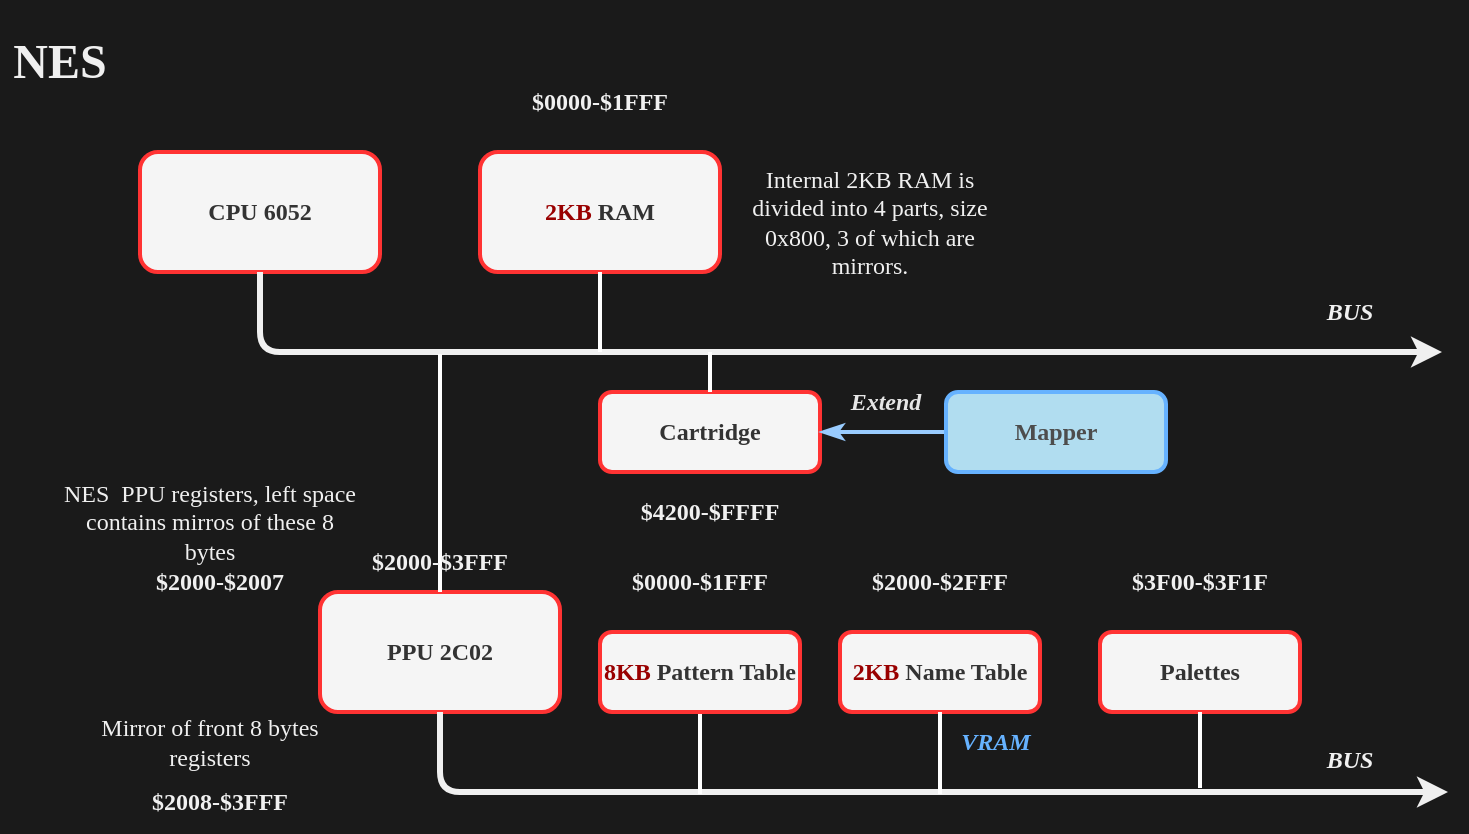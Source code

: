 <mxfile>
    <diagram id="kyc4bT2bTeYtw7wpFhy_" name="Page-1">
        <mxGraphModel dx="1149" dy="899" grid="0" gridSize="10" guides="1" tooltips="1" connect="1" arrows="1" fold="1" page="1" pageScale="1" pageWidth="827" pageHeight="583" background="#1A1A1A" math="0" shadow="0">
            <root>
                <mxCell id="0"/>
                <mxCell id="1" parent="0"/>
                <mxCell id="2" value="CPU 6052" style="whiteSpace=wrap;html=1;fontFamily=Verdana;fontStyle=1;labelBackgroundColor=none;rounded=1;glass=0;shadow=0;fillColor=#f5f5f5;strokeColor=#FF3333;fillStyle=solid;fontColor=#333333;labelBorderColor=none;strokeWidth=2;" parent="1" vertex="1">
                    <mxGeometry x="110" y="120" width="120" height="60" as="geometry"/>
                </mxCell>
                <mxCell id="3" value="&lt;h1&gt;&lt;b&gt;NES&lt;/b&gt;&lt;/h1&gt;" style="text;align=center;html=1;verticalAlign=middle;whiteSpace=wrap;rounded=0;shadow=0;glass=0;labelBackgroundColor=none;sketch=0;fontFamily=Verdana;fillColor=none;fontColor=#F0F0F0;" parent="1" vertex="1">
                    <mxGeometry x="40" y="60" width="60" height="30" as="geometry"/>
                </mxCell>
                <mxCell id="4" value="" style="orthogonalLoop=1;jettySize=auto;html=1;fontFamily=Verdana;endArrow=none;endFill=0;edgeStyle=orthogonalEdgeStyle;entryX=0.5;entryY=1;entryDx=0;entryDy=0;startArrow=classic;startFill=1;strokeColor=#F0F0F0;strokeWidth=3;" parent="1" target="2" edge="1">
                    <mxGeometry width="80" relative="1" as="geometry">
                        <mxPoint x="761" y="220" as="sourcePoint"/>
                        <mxPoint x="160" y="230" as="targetPoint"/>
                        <Array as="points">
                            <mxPoint x="170" y="220"/>
                        </Array>
                    </mxGeometry>
                </mxCell>
                <mxCell id="5" value="&lt;font color=&quot;#990000&quot;&gt;2KB&lt;/font&gt; RAM" style="whiteSpace=wrap;html=1;fontFamily=Verdana;fontStyle=1;labelBackgroundColor=none;rounded=1;glass=0;shadow=0;fillColor=#f5f5f5;strokeColor=#FF3333;fillStyle=solid;fontColor=#333333;labelBorderColor=none;strokeWidth=2;" parent="1" vertex="1">
                    <mxGeometry x="280" y="120" width="120" height="60" as="geometry"/>
                </mxCell>
                <mxCell id="6" value="" style="edgeStyle=none;orthogonalLoop=1;jettySize=auto;html=1;fontFamily=Verdana;endArrow=none;endFill=0;exitX=0.5;exitY=1;exitDx=0;exitDy=0;strokeColor=#FFFFFF;strokeWidth=2;" parent="1" source="5" edge="1">
                    <mxGeometry width="80" relative="1" as="geometry">
                        <mxPoint x="300" y="70" as="sourcePoint"/>
                        <mxPoint x="340" y="220" as="targetPoint"/>
                        <Array as="points"/>
                    </mxGeometry>
                </mxCell>
                <mxCell id="8" value="&lt;b&gt;$0000-$1FFF&lt;/b&gt;" style="text;align=center;html=1;verticalAlign=middle;whiteSpace=wrap;rounded=0;shadow=0;glass=0;labelBackgroundColor=none;sketch=0;fontFamily=Verdana;fillColor=none;fontColor=#F0F0F0;" parent="1" vertex="1">
                    <mxGeometry x="310" y="80" width="60" height="30" as="geometry"/>
                </mxCell>
                <mxCell id="11" value="Internal 2KB RAM is divided into 4 parts, size 0x800, 3 of which are mirrors." style="text;align=center;html=1;verticalAlign=middle;whiteSpace=wrap;rounded=0;shadow=0;glass=0;labelBackgroundColor=none;sketch=0;fontFamily=Verdana;fillColor=none;fontColor=#F0F0F0;" parent="1" vertex="1">
                    <mxGeometry x="410" y="140" width="130" height="30" as="geometry"/>
                </mxCell>
                <mxCell id="15" value="BUS" style="text;align=center;html=1;verticalAlign=middle;whiteSpace=wrap;rounded=0;shadow=0;glass=0;labelBackgroundColor=none;sketch=0;fontFamily=Verdana;fontStyle=3;fillColor=none;fontColor=#F0F0F0;" parent="1" vertex="1">
                    <mxGeometry x="685" y="185" width="60" height="30" as="geometry"/>
                </mxCell>
                <mxCell id="16" value="PPU 2C02" style="whiteSpace=wrap;html=1;fontFamily=Verdana;fontStyle=1;labelBackgroundColor=none;rounded=1;glass=0;shadow=0;fillColor=#f5f5f5;strokeColor=#FF3333;fillStyle=solid;fontColor=#333333;labelBorderColor=none;strokeWidth=2;" parent="1" vertex="1">
                    <mxGeometry x="200" y="340" width="120" height="60" as="geometry"/>
                </mxCell>
                <mxCell id="17" value="" style="edgeStyle=none;orthogonalLoop=1;jettySize=auto;html=1;fontFamily=Verdana;startArrow=none;startFill=0;endArrow=none;endFill=0;entryX=0.5;entryY=0;entryDx=0;entryDy=0;verticalAlign=middle;strokeColor=#FFFFFF;strokeWidth=2;" parent="1" target="16" edge="1">
                    <mxGeometry width="80" relative="1" as="geometry">
                        <mxPoint x="260" y="221" as="sourcePoint"/>
                        <mxPoint x="378" y="470" as="targetPoint"/>
                        <Array as="points"/>
                    </mxGeometry>
                </mxCell>
                <mxCell id="18" value="&lt;b&gt;$2000-$3FFF&lt;/b&gt;" style="text;align=center;html=1;verticalAlign=middle;whiteSpace=wrap;rounded=0;shadow=0;glass=0;labelBackgroundColor=none;sketch=0;fontFamily=Verdana;fillColor=none;fontColor=#F0F0F0;" parent="1" vertex="1">
                    <mxGeometry x="230" y="310" width="60" height="30" as="geometry"/>
                </mxCell>
                <mxCell id="20" value="NES&amp;nbsp; PPU registers, left space contains mirros of these 8 bytes" style="text;align=center;html=1;verticalAlign=middle;whiteSpace=wrap;rounded=0;shadow=0;glass=0;labelBackgroundColor=none;sketch=0;fontFamily=Verdana;fillColor=none;fontColor=#F0F0F0;" parent="1" vertex="1">
                    <mxGeometry x="70" y="290" width="150" height="30" as="geometry"/>
                </mxCell>
                <mxCell id="22" value="&lt;b&gt;$2000-$2007&lt;br&gt;&lt;/b&gt;" style="text;align=center;html=1;verticalAlign=middle;whiteSpace=wrap;rounded=0;shadow=0;glass=0;labelBackgroundColor=none;sketch=0;fontFamily=Verdana;fillColor=none;fontColor=#F0F0F0;" parent="1" vertex="1">
                    <mxGeometry x="120" y="320" width="60" height="30" as="geometry"/>
                </mxCell>
                <mxCell id="23" value="" style="orthogonalLoop=1;jettySize=auto;html=1;fontFamily=Verdana;endArrow=none;endFill=0;edgeStyle=orthogonalEdgeStyle;startArrow=classic;startFill=1;entryX=0.5;entryY=1;entryDx=0;entryDy=0;strokeColor=#F0F0F0;strokeWidth=3;jumpStyle=none;" parent="1" target="16" edge="1">
                    <mxGeometry width="80" relative="1" as="geometry">
                        <mxPoint x="764" y="440" as="sourcePoint"/>
                        <mxPoint x="238" y="460" as="targetPoint"/>
                        <Array as="points">
                            <mxPoint x="260" y="440"/>
                        </Array>
                    </mxGeometry>
                </mxCell>
                <mxCell id="24" value="BUS" style="text;align=center;html=1;verticalAlign=middle;whiteSpace=wrap;rounded=0;shadow=0;glass=0;labelBackgroundColor=none;sketch=0;fontFamily=Verdana;fontStyle=3;fillColor=none;fontColor=#F0F0F0;" parent="1" vertex="1">
                    <mxGeometry x="685" y="409" width="60" height="30" as="geometry"/>
                </mxCell>
                <mxCell id="28" style="html=1;exitX=0.5;exitY=1;exitDx=0;exitDy=0;endArrow=none;endFill=0;strokeColor=#FFFFFF;strokeWidth=2;" parent="1" source="25" edge="1">
                    <mxGeometry relative="1" as="geometry">
                        <mxPoint x="390" y="441" as="targetPoint"/>
                    </mxGeometry>
                </mxCell>
                <mxCell id="25" value="&lt;font color=&quot;#990000&quot;&gt;8KB&lt;/font&gt; Pattern Table" style="whiteSpace=wrap;html=1;fontFamily=Verdana;fontStyle=1;labelBackgroundColor=none;rounded=1;glass=0;shadow=0;fillColor=#f5f5f5;strokeColor=#FF3333;fillStyle=solid;fontColor=#333333;labelBorderColor=none;strokeWidth=2;" parent="1" vertex="1">
                    <mxGeometry x="340" y="360" width="100" height="40" as="geometry"/>
                </mxCell>
                <mxCell id="26" value="&lt;font color=&quot;#990000&quot;&gt;2KB&lt;/font&gt; Name Table" style="whiteSpace=wrap;html=1;fontFamily=Verdana;fontStyle=1;labelBackgroundColor=none;rounded=1;glass=0;shadow=0;fillColor=#f5f5f5;strokeColor=#FF3333;fillStyle=solid;fontColor=#333333;labelBorderColor=none;strokeWidth=2;" parent="1" vertex="1">
                    <mxGeometry x="460" y="360" width="100" height="40" as="geometry"/>
                </mxCell>
                <mxCell id="27" value="Palettes" style="whiteSpace=wrap;html=1;fontFamily=Verdana;fontStyle=1;labelBackgroundColor=none;rounded=1;glass=0;shadow=0;fillColor=#f5f5f5;strokeColor=#FF3333;fillStyle=solid;fontColor=#333333;labelBorderColor=none;strokeWidth=2;" parent="1" vertex="1">
                    <mxGeometry x="590" y="360" width="100" height="40" as="geometry"/>
                </mxCell>
                <mxCell id="29" style="edgeStyle=none;html=1;endArrow=none;endFill=0;exitX=0.5;exitY=1;exitDx=0;exitDy=0;strokeColor=#FFFFFF;strokeWidth=2;" parent="1" source="26" edge="1">
                    <mxGeometry relative="1" as="geometry">
                        <mxPoint x="510" y="441" as="targetPoint"/>
                        <mxPoint x="515" y="409" as="sourcePoint"/>
                        <Array as="points"/>
                    </mxGeometry>
                </mxCell>
                <mxCell id="30" style="edgeStyle=none;html=1;endArrow=none;endFill=0;exitX=0.5;exitY=1;exitDx=0;exitDy=0;strokeColor=#FFFFFF;strokeWidth=2;" parent="1" source="27" edge="1">
                    <mxGeometry relative="1" as="geometry">
                        <mxPoint x="640" y="438" as="targetPoint"/>
                        <mxPoint x="524.5" y="410" as="sourcePoint"/>
                        <Array as="points"/>
                    </mxGeometry>
                </mxCell>
                <mxCell id="31" value="&lt;b&gt;$0000-$1FFF&lt;/b&gt;" style="text;align=center;html=1;verticalAlign=middle;whiteSpace=wrap;rounded=0;shadow=0;glass=0;labelBackgroundColor=none;sketch=0;fontFamily=Verdana;fillColor=none;fontColor=#F0F0F0;" parent="1" vertex="1">
                    <mxGeometry x="360" y="320" width="60" height="30" as="geometry"/>
                </mxCell>
                <mxCell id="32" value="&lt;b&gt;$2000-$2FFF&lt;/b&gt;" style="text;align=center;html=1;verticalAlign=middle;whiteSpace=wrap;rounded=0;shadow=0;glass=0;labelBackgroundColor=none;sketch=0;fontFamily=Verdana;fillColor=none;fontColor=#F0F0F0;" parent="1" vertex="1">
                    <mxGeometry x="480" y="320" width="60" height="30" as="geometry"/>
                </mxCell>
                <mxCell id="33" value="&lt;b&gt;$3F00-$3F1F&lt;/b&gt;" style="text;align=center;html=1;verticalAlign=middle;whiteSpace=wrap;rounded=0;shadow=0;glass=0;labelBackgroundColor=none;sketch=0;fontFamily=Verdana;fillColor=none;fontColor=#F0F0F0;" parent="1" vertex="1">
                    <mxGeometry x="610" y="320" width="60" height="30" as="geometry"/>
                </mxCell>
                <mxCell id="34" value="&lt;b&gt;$2008-$3FFF&lt;/b&gt;" style="text;align=center;html=1;verticalAlign=middle;whiteSpace=wrap;rounded=0;shadow=0;glass=0;labelBackgroundColor=none;sketch=0;fontFamily=Verdana;fillColor=none;fontColor=#F0F0F0;" parent="1" vertex="1">
                    <mxGeometry x="120" y="430" width="60" height="30" as="geometry"/>
                </mxCell>
                <mxCell id="35" value="Mirror of front 8 bytes registers" style="text;align=center;html=1;verticalAlign=middle;whiteSpace=wrap;rounded=0;shadow=0;glass=0;labelBackgroundColor=none;sketch=0;fontFamily=Verdana;fillColor=none;fontColor=#F0F0F0;" parent="1" vertex="1">
                    <mxGeometry x="70" y="400" width="150" height="30" as="geometry"/>
                </mxCell>
                <mxCell id="37" value="Cartridge" style="whiteSpace=wrap;html=1;fontFamily=Verdana;fontStyle=1;labelBackgroundColor=none;rounded=1;glass=0;shadow=0;fillColor=#f5f5f5;strokeColor=#FF3333;fillStyle=solid;fontColor=#333333;labelBorderColor=none;strokeWidth=2;" parent="1" vertex="1">
                    <mxGeometry x="340" y="240" width="110" height="40" as="geometry"/>
                </mxCell>
                <mxCell id="38" value="" style="edgeStyle=none;orthogonalLoop=1;jettySize=auto;html=1;fontFamily=Verdana;endArrow=none;endFill=0;strokeColor=#FFFFFF;entryX=0.5;entryY=0;entryDx=0;entryDy=0;strokeWidth=2;" parent="1" target="37" edge="1">
                    <mxGeometry width="80" relative="1" as="geometry">
                        <mxPoint x="395" y="220" as="sourcePoint"/>
                        <mxPoint x="392" y="243" as="targetPoint"/>
                        <Array as="points"/>
                    </mxGeometry>
                </mxCell>
                <mxCell id="40" value="&lt;b&gt;$4200-$FFFF&lt;/b&gt;" style="text;align=center;html=1;verticalAlign=middle;whiteSpace=wrap;rounded=0;shadow=0;glass=0;labelBackgroundColor=none;sketch=0;fontFamily=Verdana;fillColor=none;fontColor=#F0F0F0;" parent="1" vertex="1">
                    <mxGeometry x="365" y="285" width="60" height="30" as="geometry"/>
                </mxCell>
                <mxCell id="42" style="edgeStyle=none;jumpStyle=none;html=1;exitX=0;exitY=0.5;exitDx=0;exitDy=0;entryX=1;entryY=0.5;entryDx=0;entryDy=0;strokeWidth=2;fontColor=#4D4D4D;endArrow=classicThin;endFill=1;startArrow=none;startFill=0;strokeColor=#99CCFF;" parent="1" source="41" target="37" edge="1">
                    <mxGeometry relative="1" as="geometry"/>
                </mxCell>
                <mxCell id="41" value="&lt;font&gt;Mapper&lt;/font&gt;" style="whiteSpace=wrap;html=1;fontFamily=Verdana;fontStyle=1;labelBackgroundColor=none;rounded=1;glass=0;shadow=0;fillColor=#b1ddf0;strokeColor=#66B2FF;fillStyle=solid;labelBorderColor=none;strokeWidth=2;fontColor=#4D4D4D;" parent="1" vertex="1">
                    <mxGeometry x="513" y="240" width="110" height="40" as="geometry"/>
                </mxCell>
                <mxCell id="43" value="&lt;font face=&quot;Verdana&quot;&gt;&lt;span&gt;&lt;b&gt;&lt;i&gt;Extend&lt;/i&gt;&lt;/b&gt;&lt;/span&gt;&lt;/font&gt;" style="text;strokeColor=none;align=center;fillColor=none;html=1;verticalAlign=middle;whiteSpace=wrap;rounded=0;fontColor=#E6E6E6;fontStyle=0;" parent="1" vertex="1">
                    <mxGeometry x="453" y="230" width="60" height="30" as="geometry"/>
                </mxCell>
                <mxCell id="44" value="&lt;b&gt;&lt;i&gt;&lt;font style=&quot;&quot; face=&quot;Verdana&quot; color=&quot;#66b2ff&quot;&gt;VRAM&lt;/font&gt;&lt;/i&gt;&lt;/b&gt;" style="text;align=center;html=1;verticalAlign=middle;whiteSpace=wrap;rounded=0;labelBackgroundColor=none;" vertex="1" parent="1">
                    <mxGeometry x="508" y="400" width="60" height="30" as="geometry"/>
                </mxCell>
            </root>
        </mxGraphModel>
    </diagram>
</mxfile>
